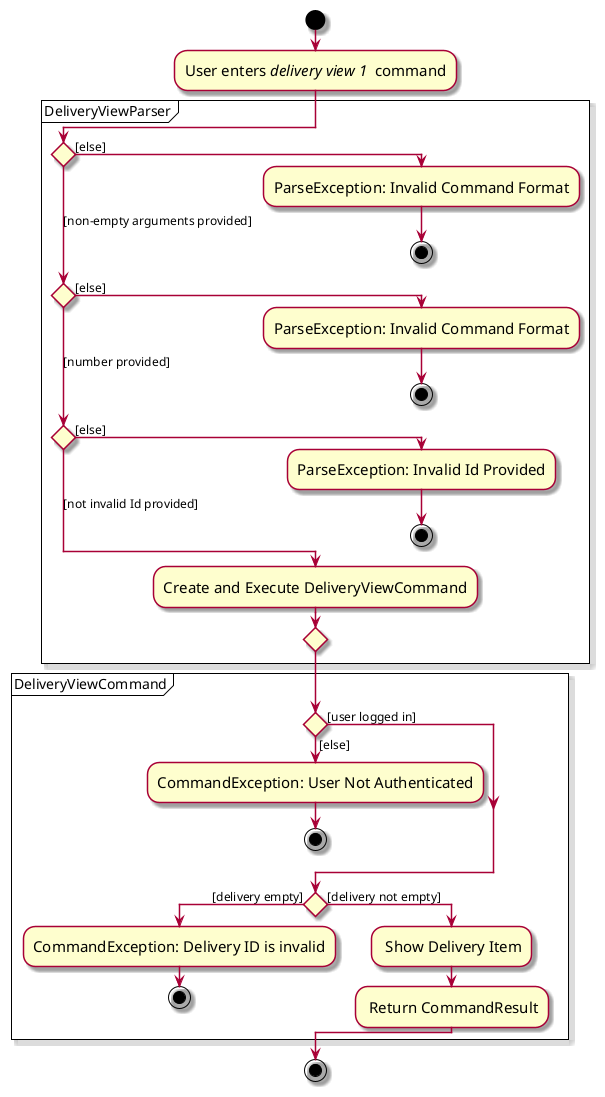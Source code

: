 @startuml
skin rose
skinparam ActivityFontSize 15
skinparam ArrowFontSize 12

!pragma useVerticalIf on
start
:User enters <i>delivery view 1 </i> command;
partition DeliveryViewParser {
    if () then ([else])
        :ParseException: Invalid Command Format;
        stop
    ([non-empty arguments provided]) elseif () then ([else])
        :ParseException: Invalid Command Format;
        stop
    ([number provided]) elseif () then ([else])
        :ParseException: Invalid Id Provided;
        stop
    else ([not invalid Id provided])
        :Create and Execute DeliveryViewCommand;
        endif
}

partition DeliveryViewCommand {
    if () then ([else])
        :CommandException: User Not Authenticated;
        stop
        else ([user logged in])
    endif
    if () then ([delivery empty])
        :CommandException: Delivery ID is invalid;
        stop
    else ([delivery not empty])
        : Show Delivery Item;
        : Return CommandResult;
    endif
}

stop

@enduml
